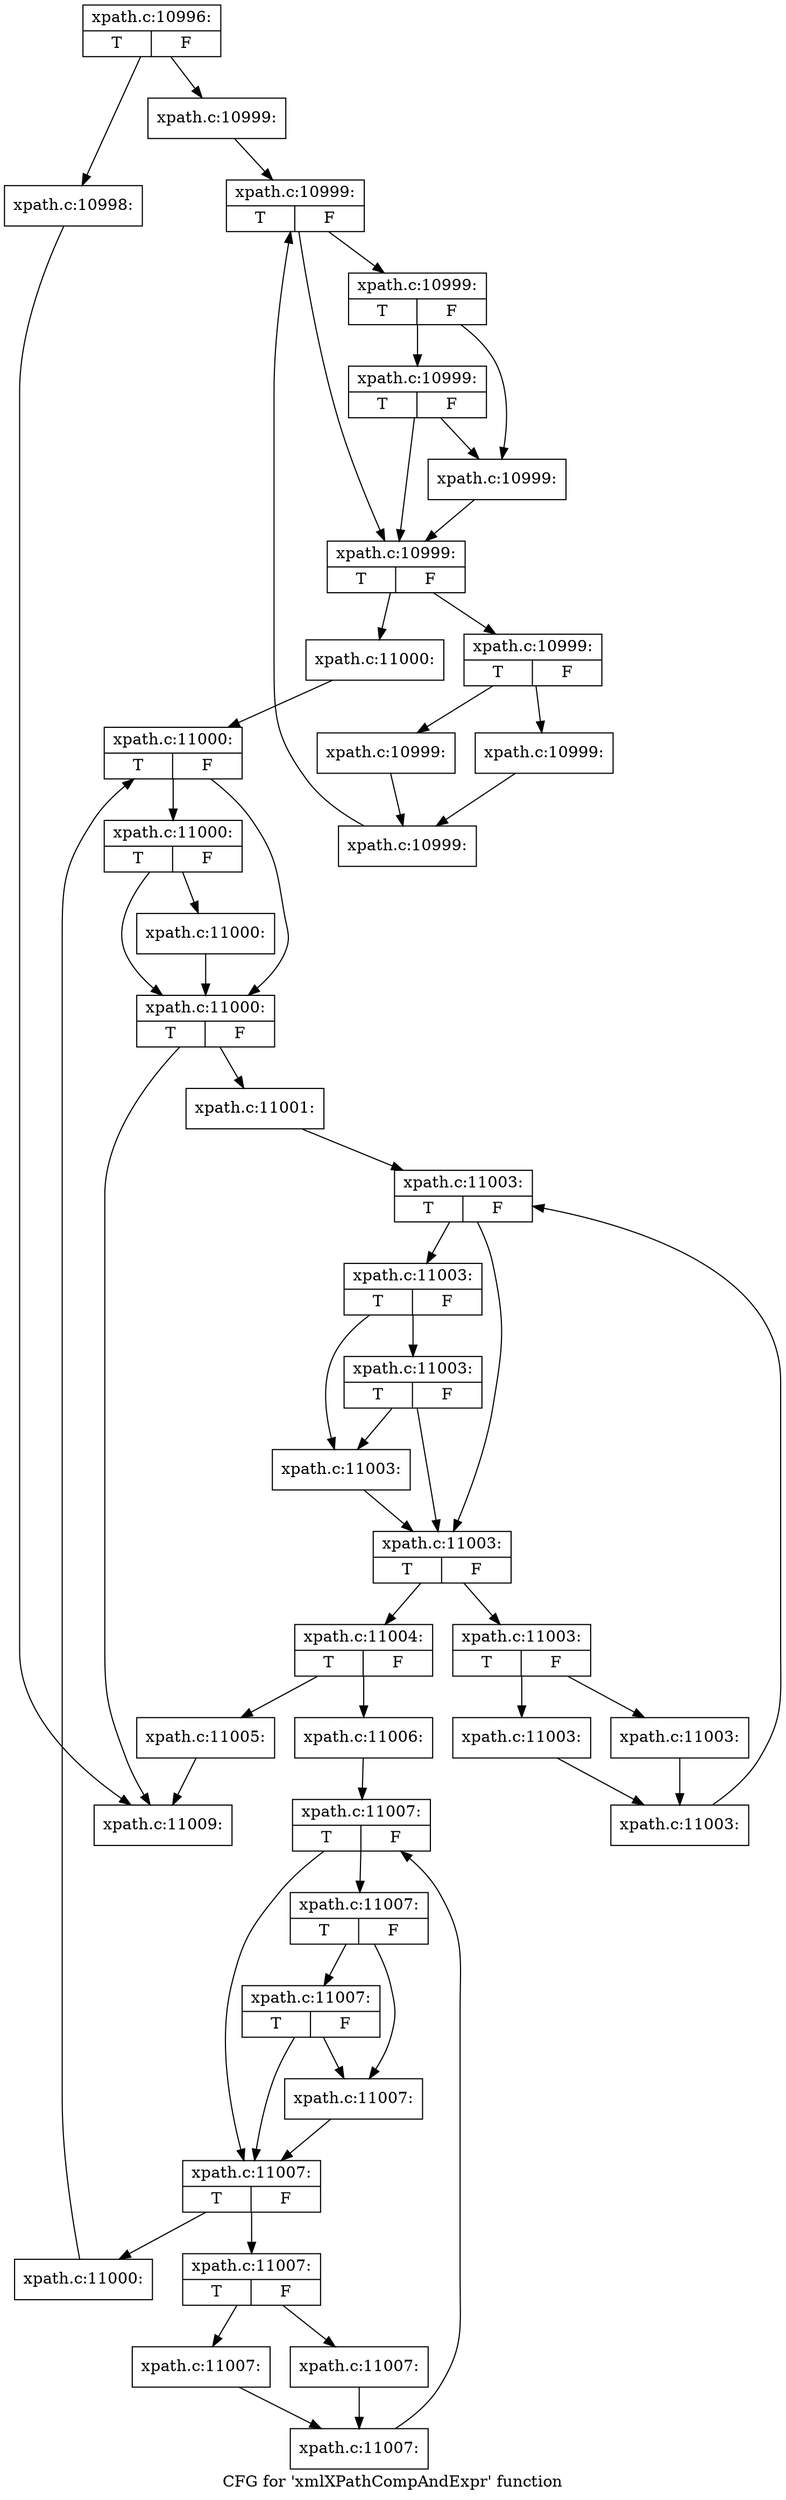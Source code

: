 digraph "CFG for 'xmlXPathCompAndExpr' function" {
	label="CFG for 'xmlXPathCompAndExpr' function";

	Node0x4e8f4f0 [shape=record,label="{xpath.c:10996:|{<s0>T|<s1>F}}"];
	Node0x4e8f4f0 -> Node0x4e99110;
	Node0x4e8f4f0 -> Node0x4e99440;
	Node0x4e99110 [shape=record,label="{xpath.c:10998:}"];
	Node0x4e99110 -> Node0x4e9b350;
	Node0x4e99440 [shape=record,label="{xpath.c:10999:}"];
	Node0x4e99440 -> Node0x4e99760;
	Node0x4e99760 [shape=record,label="{xpath.c:10999:|{<s0>T|<s1>F}}"];
	Node0x4e99760 -> Node0x4e99960;
	Node0x4e99760 -> Node0x4e99a00;
	Node0x4e99a00 [shape=record,label="{xpath.c:10999:|{<s0>T|<s1>F}}"];
	Node0x4e99a00 -> Node0x4e99d60;
	Node0x4e99a00 -> Node0x4e999b0;
	Node0x4e99d60 [shape=record,label="{xpath.c:10999:|{<s0>T|<s1>F}}"];
	Node0x4e99d60 -> Node0x4e99960;
	Node0x4e99d60 -> Node0x4e999b0;
	Node0x4e999b0 [shape=record,label="{xpath.c:10999:}"];
	Node0x4e999b0 -> Node0x4e99960;
	Node0x4e99960 [shape=record,label="{xpath.c:10999:|{<s0>T|<s1>F}}"];
	Node0x4e99960 -> Node0x4e9a390;
	Node0x4e99960 -> Node0x4e99910;
	Node0x4e9a390 [shape=record,label="{xpath.c:10999:|{<s0>T|<s1>F}}"];
	Node0x4e9a390 -> Node0x4e9a840;
	Node0x4e9a390 -> Node0x4e9a890;
	Node0x4e9a840 [shape=record,label="{xpath.c:10999:}"];
	Node0x4e9a840 -> Node0x4e9a8e0;
	Node0x4e9a890 [shape=record,label="{xpath.c:10999:}"];
	Node0x4e9a890 -> Node0x4e9a8e0;
	Node0x4e9a8e0 [shape=record,label="{xpath.c:10999:}"];
	Node0x4e9a8e0 -> Node0x4e99760;
	Node0x4e99910 [shape=record,label="{xpath.c:11000:}"];
	Node0x4e99910 -> Node0x4e9b1a0;
	Node0x4e9b1a0 [shape=record,label="{xpath.c:11000:|{<s0>T|<s1>F}}"];
	Node0x4e9b1a0 -> Node0x4e9b440;
	Node0x4e9b1a0 -> Node0x4e9b3a0;
	Node0x4e9b440 [shape=record,label="{xpath.c:11000:|{<s0>T|<s1>F}}"];
	Node0x4e9b440 -> Node0x4e9b3f0;
	Node0x4e9b440 -> Node0x4e9b3a0;
	Node0x4e9b3f0 [shape=record,label="{xpath.c:11000:}"];
	Node0x4e9b3f0 -> Node0x4e9b3a0;
	Node0x4e9b3a0 [shape=record,label="{xpath.c:11000:|{<s0>T|<s1>F}}"];
	Node0x4e9b3a0 -> Node0x4e9bae0;
	Node0x4e9b3a0 -> Node0x4e9b350;
	Node0x4e9bae0 [shape=record,label="{xpath.c:11001:}"];
	Node0x4e9bae0 -> Node0x4e9c5a0;
	Node0x4e9c5a0 [shape=record,label="{xpath.c:11003:|{<s0>T|<s1>F}}"];
	Node0x4e9c5a0 -> Node0x4e9c7a0;
	Node0x4e9c5a0 -> Node0x4e9c840;
	Node0x4e9c840 [shape=record,label="{xpath.c:11003:|{<s0>T|<s1>F}}"];
	Node0x4e9c840 -> Node0x4e9cba0;
	Node0x4e9c840 -> Node0x4e9c7f0;
	Node0x4e9cba0 [shape=record,label="{xpath.c:11003:|{<s0>T|<s1>F}}"];
	Node0x4e9cba0 -> Node0x4e9c7a0;
	Node0x4e9cba0 -> Node0x4e9c7f0;
	Node0x4e9c7f0 [shape=record,label="{xpath.c:11003:}"];
	Node0x4e9c7f0 -> Node0x4e9c7a0;
	Node0x4e9c7a0 [shape=record,label="{xpath.c:11003:|{<s0>T|<s1>F}}"];
	Node0x4e9c7a0 -> Node0x4e9d1d0;
	Node0x4e9c7a0 -> Node0x4e9c750;
	Node0x4e9d1d0 [shape=record,label="{xpath.c:11003:|{<s0>T|<s1>F}}"];
	Node0x4e9d1d0 -> Node0x4e9d680;
	Node0x4e9d1d0 -> Node0x4e9d6d0;
	Node0x4e9d680 [shape=record,label="{xpath.c:11003:}"];
	Node0x4e9d680 -> Node0x4e9d720;
	Node0x4e9d6d0 [shape=record,label="{xpath.c:11003:}"];
	Node0x4e9d6d0 -> Node0x4e9d720;
	Node0x4e9d720 [shape=record,label="{xpath.c:11003:}"];
	Node0x4e9d720 -> Node0x4e9c5a0;
	Node0x4e9c750 [shape=record,label="{xpath.c:11004:|{<s0>T|<s1>F}}"];
	Node0x4e9c750 -> Node0x4e9e140;
	Node0x4e9c750 -> Node0x4e9e190;
	Node0x4e9e140 [shape=record,label="{xpath.c:11005:}"];
	Node0x4e9e140 -> Node0x4e9b350;
	Node0x4e9e190 [shape=record,label="{xpath.c:11006:}"];
	Node0x4e9e190 -> Node0x4e9e960;
	Node0x4e9e960 [shape=record,label="{xpath.c:11007:|{<s0>T|<s1>F}}"];
	Node0x4e9e960 -> Node0x4e9ed00;
	Node0x4e9e960 -> Node0x4e9eda0;
	Node0x4e9eda0 [shape=record,label="{xpath.c:11007:|{<s0>T|<s1>F}}"];
	Node0x4e9eda0 -> Node0x4e9f100;
	Node0x4e9eda0 -> Node0x4e9ed50;
	Node0x4e9f100 [shape=record,label="{xpath.c:11007:|{<s0>T|<s1>F}}"];
	Node0x4e9f100 -> Node0x4e9ed00;
	Node0x4e9f100 -> Node0x4e9ed50;
	Node0x4e9ed50 [shape=record,label="{xpath.c:11007:}"];
	Node0x4e9ed50 -> Node0x4e9ed00;
	Node0x4e9ed00 [shape=record,label="{xpath.c:11007:|{<s0>T|<s1>F}}"];
	Node0x4e9ed00 -> Node0x4e9f730;
	Node0x4e9ed00 -> Node0x4e9ea50;
	Node0x4e9f730 [shape=record,label="{xpath.c:11007:|{<s0>T|<s1>F}}"];
	Node0x4e9f730 -> Node0x4e9fbe0;
	Node0x4e9f730 -> Node0x4e9fc30;
	Node0x4e9fbe0 [shape=record,label="{xpath.c:11007:}"];
	Node0x4e9fbe0 -> Node0x4e9fc80;
	Node0x4e9fc30 [shape=record,label="{xpath.c:11007:}"];
	Node0x4e9fc30 -> Node0x4e9fc80;
	Node0x4e9fc80 [shape=record,label="{xpath.c:11007:}"];
	Node0x4e9fc80 -> Node0x4e9e960;
	Node0x4e9ea50 [shape=record,label="{xpath.c:11000:}"];
	Node0x4e9ea50 -> Node0x4e9b1a0;
	Node0x4e9b350 [shape=record,label="{xpath.c:11009:}"];
}
